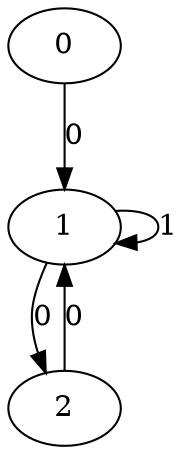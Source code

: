 digraph G {
0;
1;
2;
0->1  [label=0, weight=0];
1->2  [label=0, weight=0];
1->1  [label=1, weight=1];
2->1  [label=0, weight=0];
}
